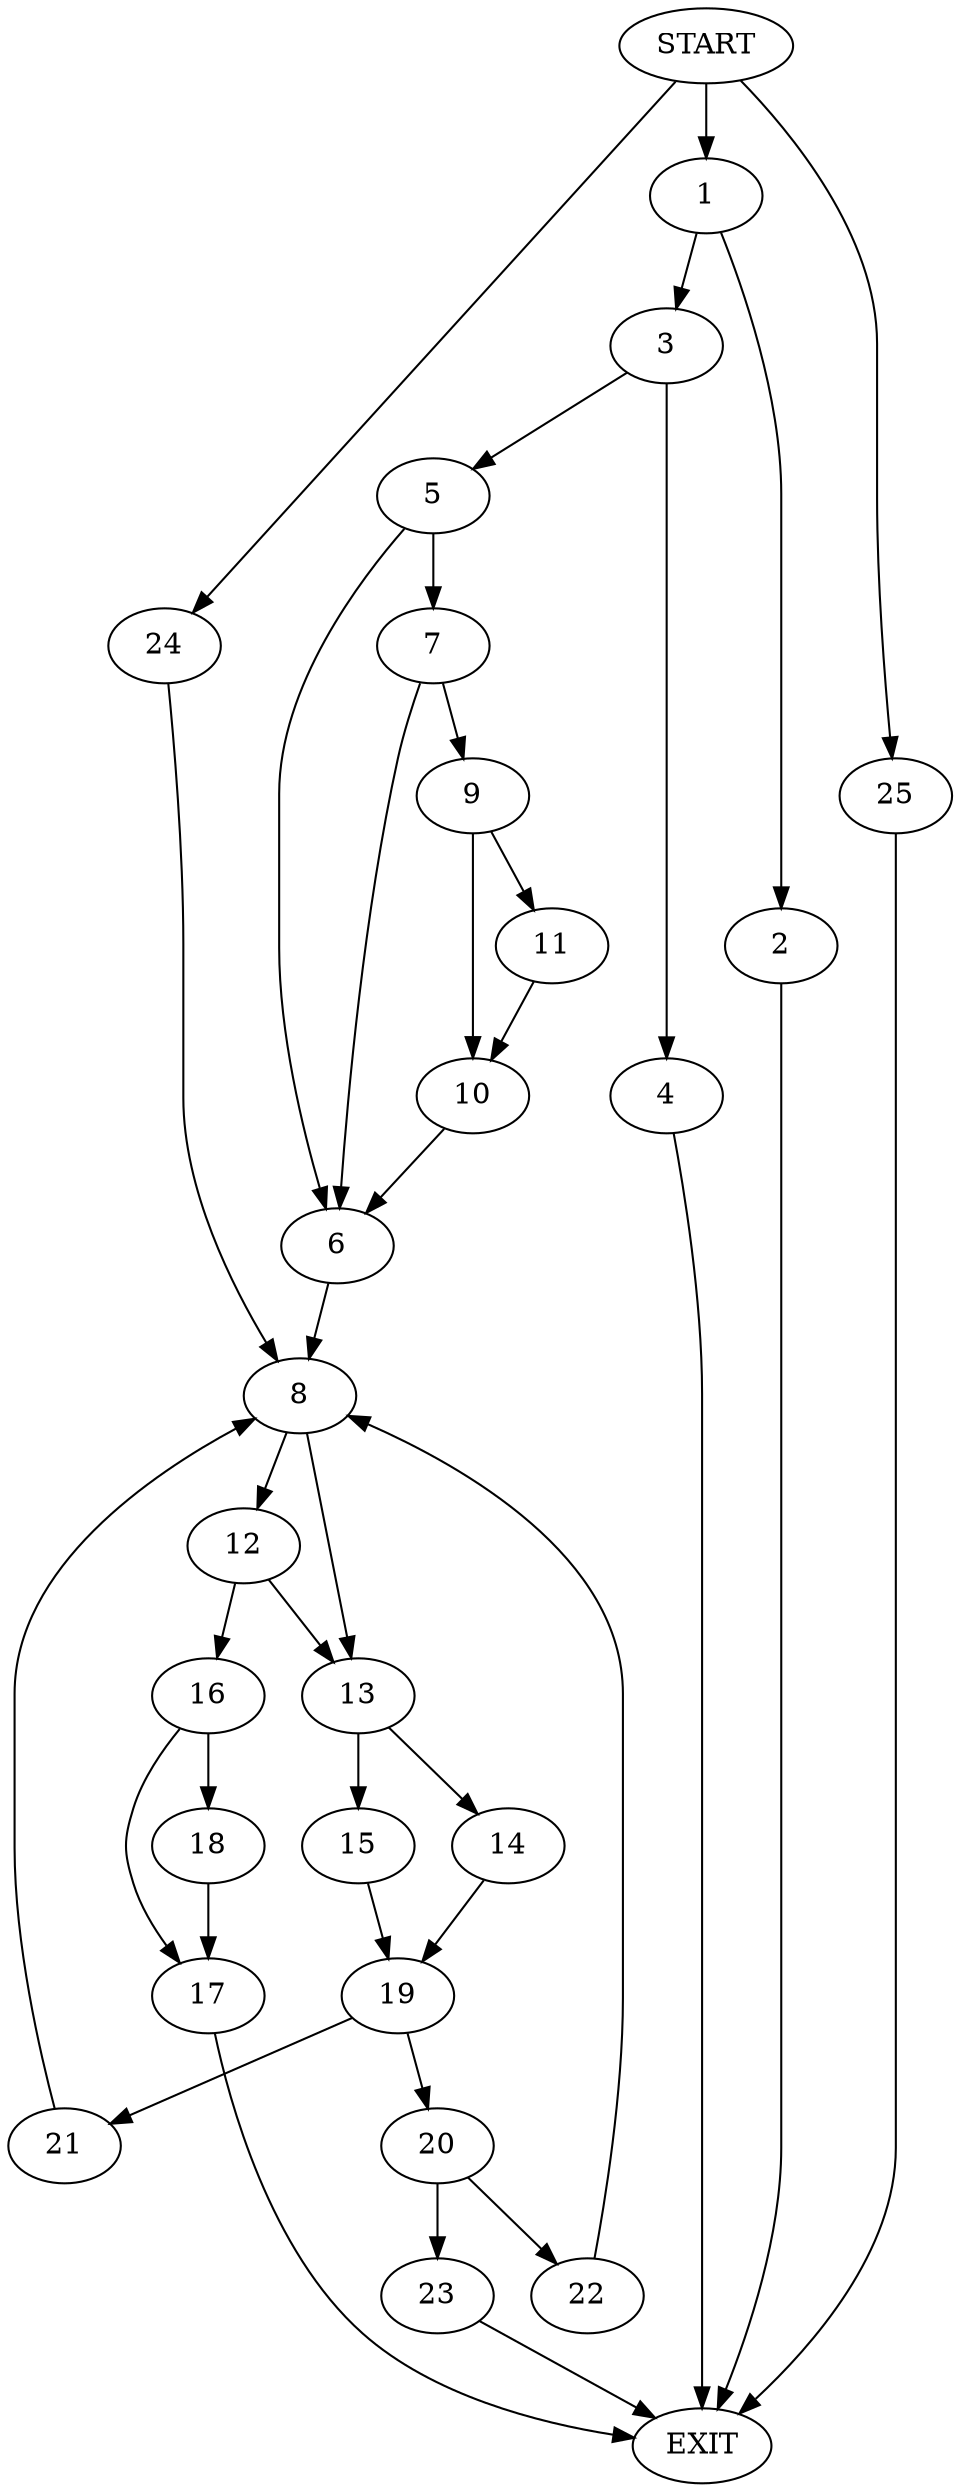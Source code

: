 digraph {
0 [label="START"]
26 [label="EXIT"]
0 -> 1
1 -> 2
1 -> 3
2 -> 26
3 -> 4
3 -> 5
5 -> 6
5 -> 7
4 -> 26
6 -> 8
7 -> 9
7 -> 6
9 -> 10
9 -> 11
11 -> 10
10 -> 6
8 -> 12
8 -> 13
13 -> 14
13 -> 15
12 -> 16
12 -> 13
16 -> 17
16 -> 18
15 -> 19
14 -> 19
19 -> 20
19 -> 21
20 -> 22
20 -> 23
21 -> 8
22 -> 8
23 -> 26
0 -> 24
24 -> 8
17 -> 26
18 -> 17
0 -> 25
25 -> 26
}
